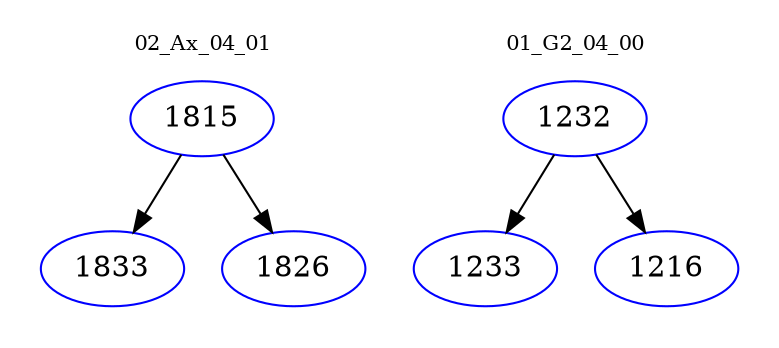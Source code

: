 digraph{
subgraph cluster_0 {
color = white
label = "02_Ax_04_01";
fontsize=10;
T0_1815 [label="1815", color="blue"]
T0_1815 -> T0_1833 [color="black"]
T0_1833 [label="1833", color="blue"]
T0_1815 -> T0_1826 [color="black"]
T0_1826 [label="1826", color="blue"]
}
subgraph cluster_1 {
color = white
label = "01_G2_04_00";
fontsize=10;
T1_1232 [label="1232", color="blue"]
T1_1232 -> T1_1233 [color="black"]
T1_1233 [label="1233", color="blue"]
T1_1232 -> T1_1216 [color="black"]
T1_1216 [label="1216", color="blue"]
}
}

